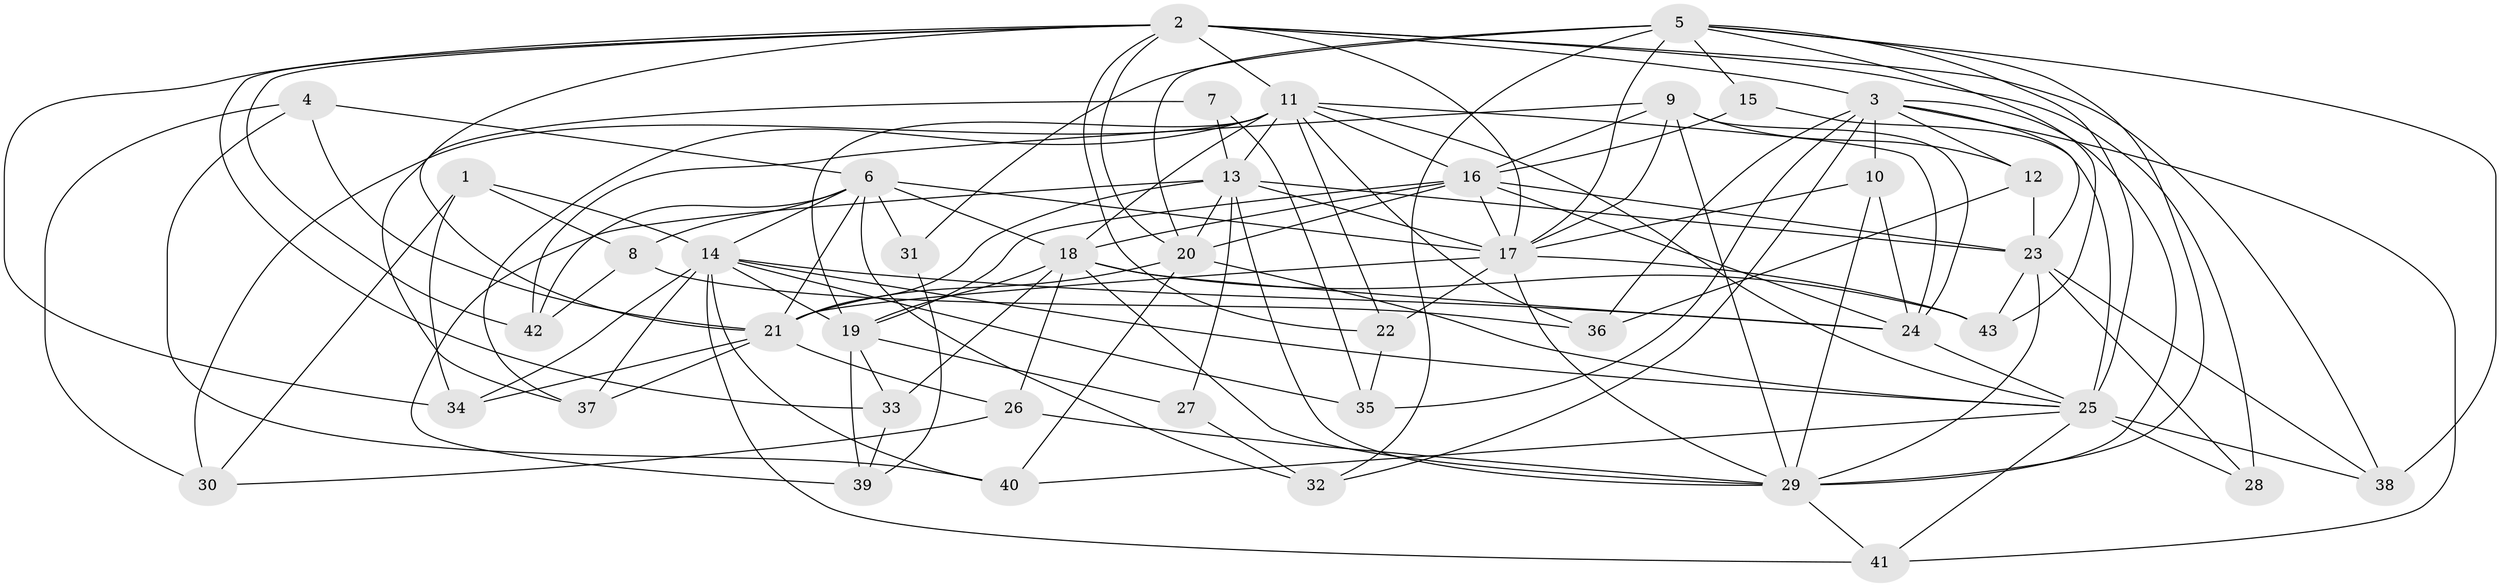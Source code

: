 // original degree distribution, {4: 1.0}
// Generated by graph-tools (version 1.1) at 2025/53/03/04/25 22:53:35]
// undirected, 43 vertices, 128 edges
graph export_dot {
  node [color=gray90,style=filled];
  1;
  2;
  3;
  4;
  5;
  6;
  7;
  8;
  9;
  10;
  11;
  12;
  13;
  14;
  15;
  16;
  17;
  18;
  19;
  20;
  21;
  22;
  23;
  24;
  25;
  26;
  27;
  28;
  29;
  30;
  31;
  32;
  33;
  34;
  35;
  36;
  37;
  38;
  39;
  40;
  41;
  42;
  43;
  1 -- 8 [weight=1.0];
  1 -- 14 [weight=1.0];
  1 -- 30 [weight=1.0];
  1 -- 34 [weight=1.0];
  2 -- 3 [weight=1.0];
  2 -- 11 [weight=1.0];
  2 -- 17 [weight=1.0];
  2 -- 20 [weight=1.0];
  2 -- 21 [weight=1.0];
  2 -- 22 [weight=1.0];
  2 -- 28 [weight=2.0];
  2 -- 33 [weight=1.0];
  2 -- 34 [weight=1.0];
  2 -- 38 [weight=1.0];
  2 -- 42 [weight=1.0];
  3 -- 10 [weight=2.0];
  3 -- 12 [weight=1.0];
  3 -- 23 [weight=1.0];
  3 -- 29 [weight=1.0];
  3 -- 32 [weight=1.0];
  3 -- 35 [weight=1.0];
  3 -- 36 [weight=1.0];
  3 -- 41 [weight=1.0];
  4 -- 6 [weight=1.0];
  4 -- 21 [weight=1.0];
  4 -- 30 [weight=1.0];
  4 -- 40 [weight=1.0];
  5 -- 15 [weight=2.0];
  5 -- 17 [weight=1.0];
  5 -- 20 [weight=2.0];
  5 -- 25 [weight=1.0];
  5 -- 29 [weight=1.0];
  5 -- 31 [weight=2.0];
  5 -- 32 [weight=1.0];
  5 -- 38 [weight=1.0];
  5 -- 43 [weight=1.0];
  6 -- 8 [weight=1.0];
  6 -- 14 [weight=2.0];
  6 -- 17 [weight=1.0];
  6 -- 18 [weight=1.0];
  6 -- 21 [weight=1.0];
  6 -- 31 [weight=1.0];
  6 -- 32 [weight=1.0];
  6 -- 42 [weight=1.0];
  7 -- 13 [weight=2.0];
  7 -- 35 [weight=1.0];
  7 -- 37 [weight=1.0];
  8 -- 36 [weight=1.0];
  8 -- 42 [weight=1.0];
  9 -- 12 [weight=1.0];
  9 -- 16 [weight=2.0];
  9 -- 17 [weight=1.0];
  9 -- 24 [weight=2.0];
  9 -- 29 [weight=1.0];
  9 -- 42 [weight=1.0];
  10 -- 17 [weight=2.0];
  10 -- 24 [weight=1.0];
  10 -- 29 [weight=1.0];
  11 -- 13 [weight=1.0];
  11 -- 16 [weight=1.0];
  11 -- 18 [weight=1.0];
  11 -- 19 [weight=2.0];
  11 -- 22 [weight=1.0];
  11 -- 24 [weight=1.0];
  11 -- 25 [weight=1.0];
  11 -- 30 [weight=1.0];
  11 -- 36 [weight=1.0];
  11 -- 37 [weight=1.0];
  12 -- 23 [weight=1.0];
  12 -- 36 [weight=1.0];
  13 -- 17 [weight=1.0];
  13 -- 20 [weight=1.0];
  13 -- 21 [weight=2.0];
  13 -- 23 [weight=1.0];
  13 -- 27 [weight=2.0];
  13 -- 29 [weight=1.0];
  13 -- 39 [weight=1.0];
  14 -- 19 [weight=1.0];
  14 -- 24 [weight=2.0];
  14 -- 25 [weight=1.0];
  14 -- 34 [weight=1.0];
  14 -- 35 [weight=1.0];
  14 -- 37 [weight=1.0];
  14 -- 40 [weight=1.0];
  14 -- 41 [weight=1.0];
  15 -- 16 [weight=1.0];
  15 -- 25 [weight=1.0];
  16 -- 17 [weight=1.0];
  16 -- 18 [weight=1.0];
  16 -- 19 [weight=1.0];
  16 -- 20 [weight=1.0];
  16 -- 23 [weight=1.0];
  16 -- 24 [weight=1.0];
  17 -- 21 [weight=1.0];
  17 -- 22 [weight=1.0];
  17 -- 29 [weight=1.0];
  17 -- 43 [weight=1.0];
  18 -- 19 [weight=1.0];
  18 -- 24 [weight=2.0];
  18 -- 26 [weight=1.0];
  18 -- 29 [weight=1.0];
  18 -- 33 [weight=3.0];
  18 -- 43 [weight=1.0];
  19 -- 27 [weight=1.0];
  19 -- 33 [weight=1.0];
  19 -- 39 [weight=1.0];
  20 -- 21 [weight=1.0];
  20 -- 25 [weight=1.0];
  20 -- 40 [weight=1.0];
  21 -- 26 [weight=1.0];
  21 -- 34 [weight=1.0];
  21 -- 37 [weight=1.0];
  22 -- 35 [weight=1.0];
  23 -- 28 [weight=1.0];
  23 -- 29 [weight=1.0];
  23 -- 38 [weight=1.0];
  23 -- 43 [weight=1.0];
  24 -- 25 [weight=1.0];
  25 -- 28 [weight=1.0];
  25 -- 38 [weight=1.0];
  25 -- 40 [weight=1.0];
  25 -- 41 [weight=1.0];
  26 -- 29 [weight=1.0];
  26 -- 30 [weight=1.0];
  27 -- 32 [weight=1.0];
  29 -- 41 [weight=1.0];
  31 -- 39 [weight=1.0];
  33 -- 39 [weight=1.0];
}
